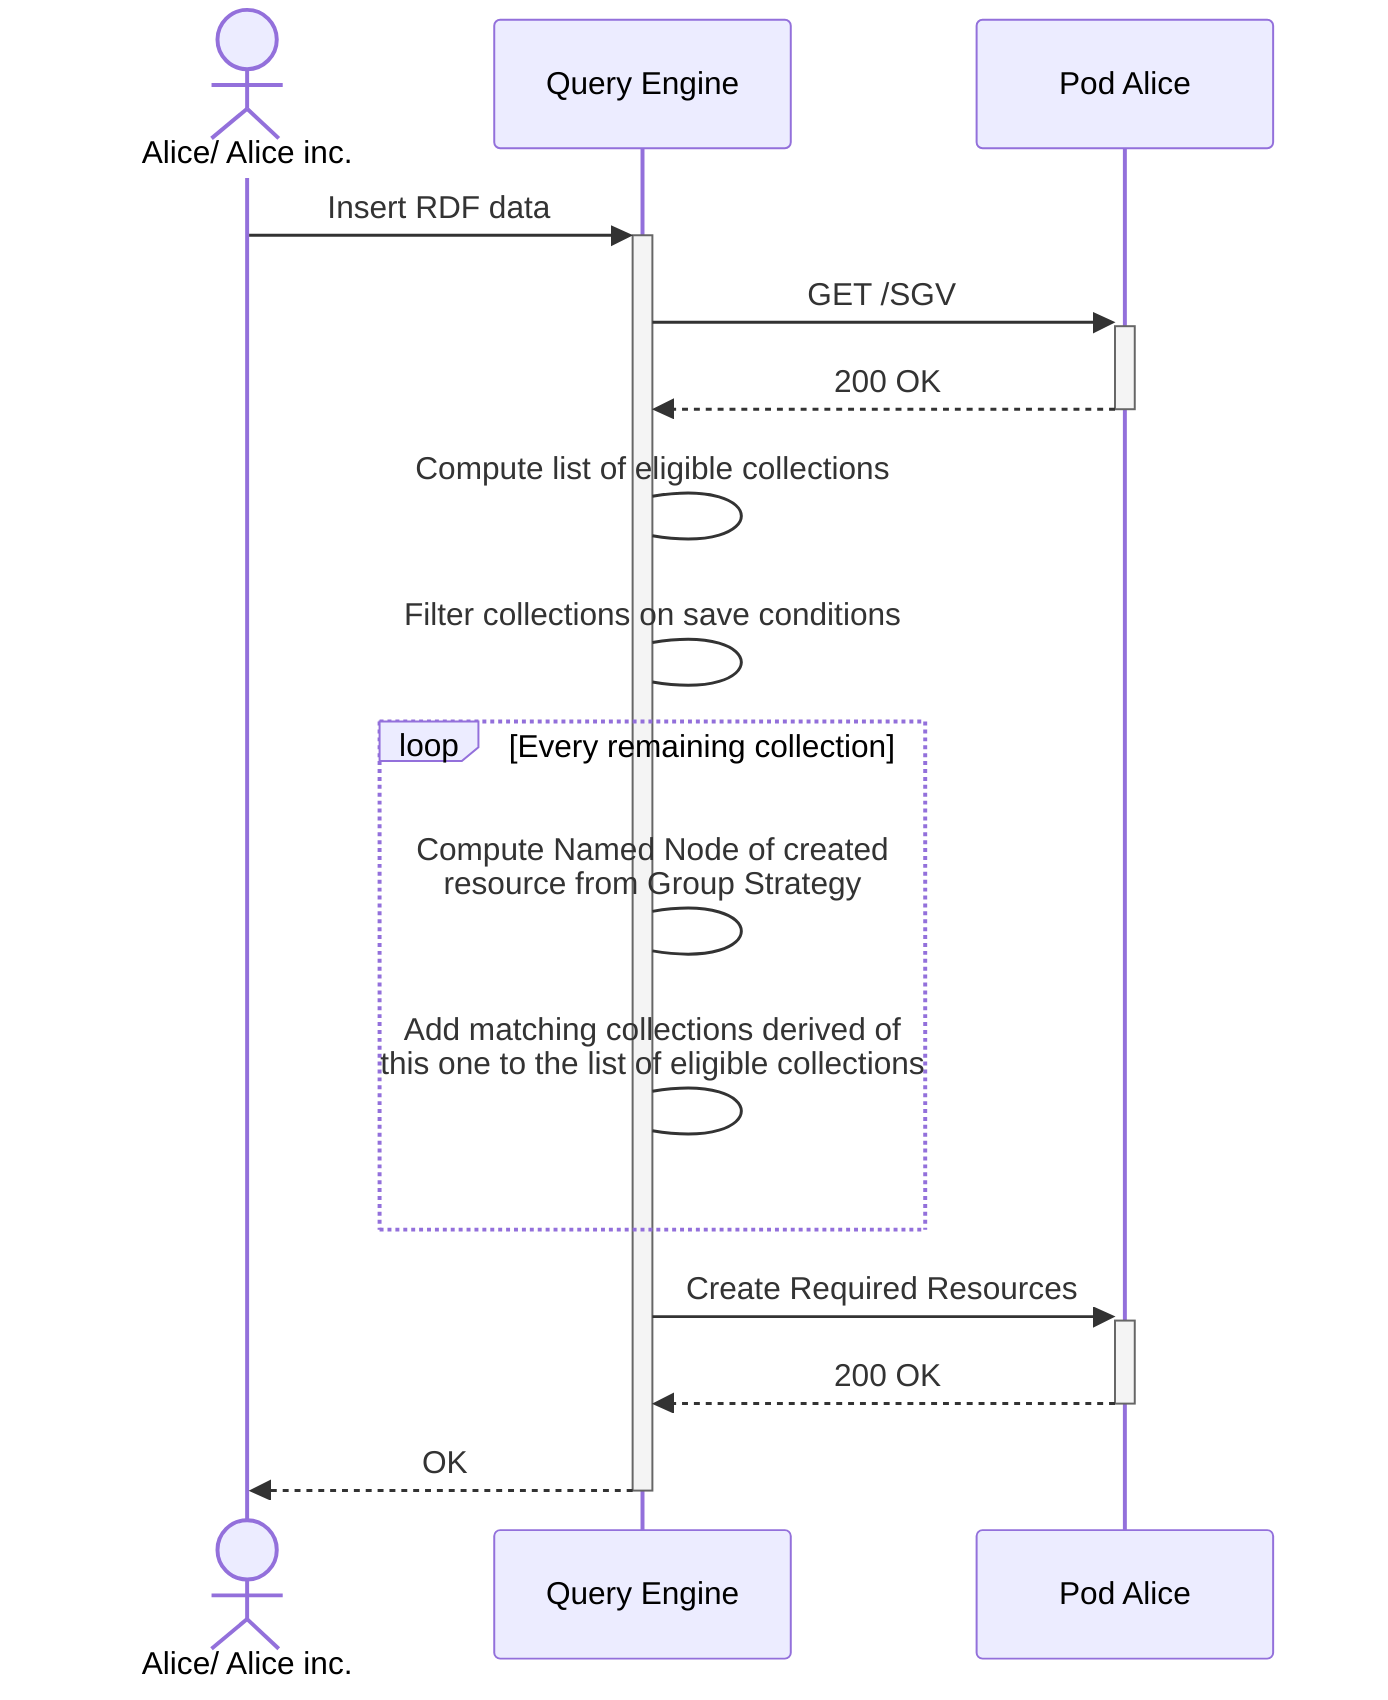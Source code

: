 sequenceDiagram
    actor A as Alice/ Alice inc.
    participant QE as Query Engine
    participant PA as Pod Alice

    A ->>+ QE: Insert RDF data
    QE ->>+ PA: GET /SGV
    PA -->>- QE: 200 OK

    QE -> QE: Compute list of eligible collections
    QE -> QE: Filter collections on save conditions

    loop Every remaining collection
        QE -> QE: Compute Named Node of created <br/> resource from Group Strategy
        QE -> QE: Add matching collections derived of <br/> this one to the list of eligible collections
    end

    QE ->>+ PA: Create Required Resources
    PA -->>- QE: 200 OK

    QE -->>- A: OK